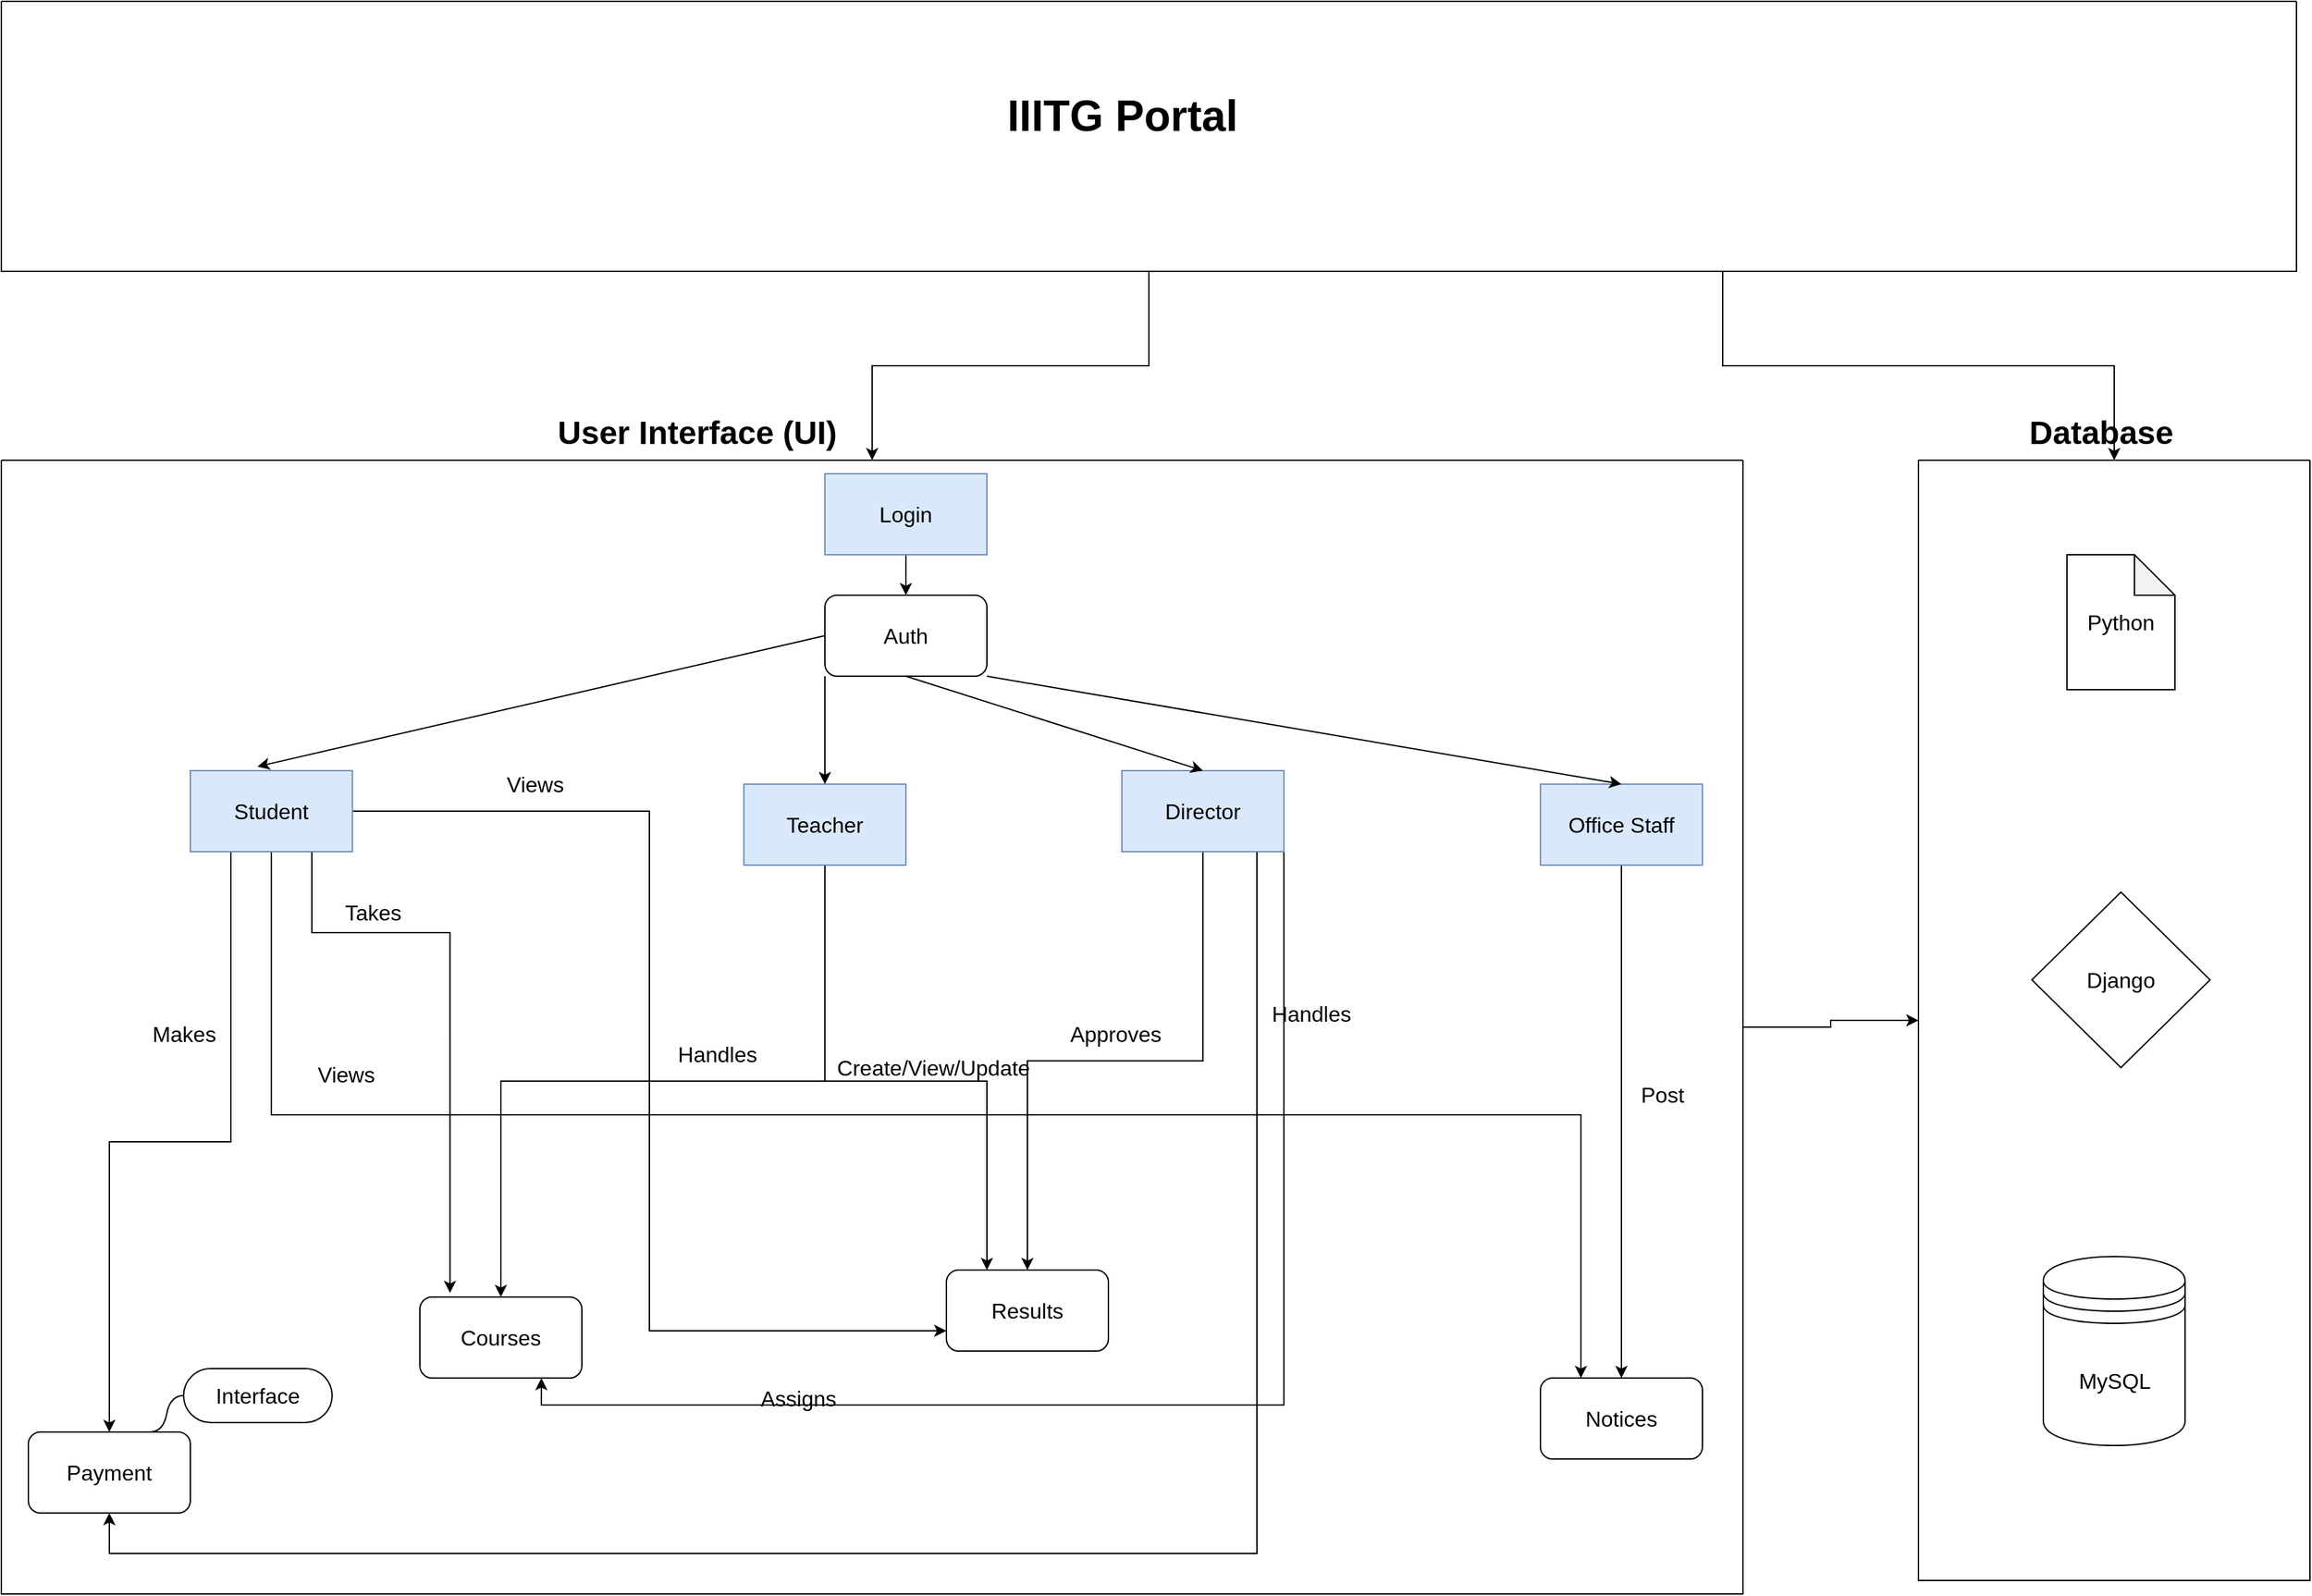 <mxfile version="20.8.16" type="github">
  <diagram name="Page-1" id="5f0bae14-7c28-e335-631c-24af17079c00">
    <mxGraphModel dx="2700" dy="1489" grid="1" gridSize="10" guides="1" tooltips="1" connect="1" arrows="1" fold="1" page="1" pageScale="1" pageWidth="1100" pageHeight="850" background="none" math="0" shadow="0">
      <root>
        <mxCell id="0" />
        <mxCell id="1" parent="0" />
        <mxCell id="IGgQg_8KnwVarghvvdzZ-70" style="edgeStyle=orthogonalEdgeStyle;rounded=0;orthogonalLoop=1;jettySize=auto;html=1;exitX=0.5;exitY=1;exitDx=0;exitDy=0;entryX=0.5;entryY=0;entryDx=0;entryDy=0;fontSize=16;" parent="1" source="IGgQg_8KnwVarghvvdzZ-7" target="IGgQg_8KnwVarghvvdzZ-11" edge="1">
          <mxGeometry relative="1" as="geometry" />
        </mxCell>
        <mxCell id="IGgQg_8KnwVarghvvdzZ-7" value="Login" style="rounded=0;whiteSpace=wrap;html=1;fontSize=16;fillColor=#dae8fc;strokeColor=#6c8ebf;" parent="1" vertex="1">
          <mxGeometry x="360" y="10" width="120" height="60" as="geometry" />
        </mxCell>
        <mxCell id="IGgQg_8KnwVarghvvdzZ-30" style="edgeStyle=orthogonalEdgeStyle;rounded=0;orthogonalLoop=1;jettySize=auto;html=1;exitX=0.75;exitY=1;exitDx=0;exitDy=0;entryX=0.186;entryY=-0.05;entryDx=0;entryDy=0;entryPerimeter=0;fontSize=16;" parent="1" source="IGgQg_8KnwVarghvvdzZ-8" target="IGgQg_8KnwVarghvvdzZ-13" edge="1">
          <mxGeometry relative="1" as="geometry">
            <Array as="points">
              <mxPoint x="-20" y="350" />
              <mxPoint x="82" y="350" />
            </Array>
          </mxGeometry>
        </mxCell>
        <mxCell id="IGgQg_8KnwVarghvvdzZ-34" style="edgeStyle=orthogonalEdgeStyle;rounded=0;orthogonalLoop=1;jettySize=auto;html=1;exitX=0.25;exitY=1;exitDx=0;exitDy=0;fontSize=16;" parent="1" source="IGgQg_8KnwVarghvvdzZ-8" target="IGgQg_8KnwVarghvvdzZ-15" edge="1">
          <mxGeometry relative="1" as="geometry" />
        </mxCell>
        <mxCell id="IGgQg_8KnwVarghvvdzZ-36" style="edgeStyle=orthogonalEdgeStyle;rounded=0;orthogonalLoop=1;jettySize=auto;html=1;exitX=0.5;exitY=1;exitDx=0;exitDy=0;entryX=0.25;entryY=0;entryDx=0;entryDy=0;fontSize=16;" parent="1" source="IGgQg_8KnwVarghvvdzZ-8" target="IGgQg_8KnwVarghvvdzZ-16" edge="1">
          <mxGeometry relative="1" as="geometry" />
        </mxCell>
        <mxCell id="IGgQg_8KnwVarghvvdzZ-47" style="edgeStyle=orthogonalEdgeStyle;rounded=0;orthogonalLoop=1;jettySize=auto;html=1;exitX=1;exitY=0.5;exitDx=0;exitDy=0;entryX=0;entryY=0.75;entryDx=0;entryDy=0;fontSize=16;" parent="1" source="IGgQg_8KnwVarghvvdzZ-8" target="IGgQg_8KnwVarghvvdzZ-14" edge="1">
          <mxGeometry relative="1" as="geometry" />
        </mxCell>
        <mxCell id="IGgQg_8KnwVarghvvdzZ-8" value="Student" style="rounded=0;whiteSpace=wrap;html=1;fontSize=16;fillColor=#dae8fc;strokeColor=#6c8ebf;" parent="1" vertex="1">
          <mxGeometry x="-110" y="230" width="120" height="60" as="geometry" />
        </mxCell>
        <mxCell id="IGgQg_8KnwVarghvvdzZ-37" style="edgeStyle=orthogonalEdgeStyle;rounded=0;orthogonalLoop=1;jettySize=auto;html=1;exitX=0.5;exitY=1;exitDx=0;exitDy=0;fontSize=16;" parent="1" source="IGgQg_8KnwVarghvvdzZ-9" target="IGgQg_8KnwVarghvvdzZ-13" edge="1">
          <mxGeometry relative="1" as="geometry" />
        </mxCell>
        <mxCell id="IGgQg_8KnwVarghvvdzZ-49" style="edgeStyle=orthogonalEdgeStyle;rounded=0;orthogonalLoop=1;jettySize=auto;html=1;exitX=0.5;exitY=1;exitDx=0;exitDy=0;entryX=0.25;entryY=0;entryDx=0;entryDy=0;fontSize=16;" parent="1" source="IGgQg_8KnwVarghvvdzZ-9" target="IGgQg_8KnwVarghvvdzZ-14" edge="1">
          <mxGeometry relative="1" as="geometry">
            <Array as="points">
              <mxPoint x="360" y="460" />
              <mxPoint x="480" y="460" />
            </Array>
          </mxGeometry>
        </mxCell>
        <mxCell id="IGgQg_8KnwVarghvvdzZ-9" value="Teacher" style="rounded=0;whiteSpace=wrap;html=1;fontSize=16;fillColor=#dae8fc;strokeColor=#6c8ebf;" parent="1" vertex="1">
          <mxGeometry x="300" y="240" width="120" height="60" as="geometry" />
        </mxCell>
        <mxCell id="IGgQg_8KnwVarghvvdzZ-39" style="edgeStyle=orthogonalEdgeStyle;rounded=0;orthogonalLoop=1;jettySize=auto;html=1;exitX=0.5;exitY=1;exitDx=0;exitDy=0;entryX=0.5;entryY=0;entryDx=0;entryDy=0;fontSize=16;" parent="1" source="IGgQg_8KnwVarghvvdzZ-10" target="IGgQg_8KnwVarghvvdzZ-14" edge="1">
          <mxGeometry relative="1" as="geometry" />
        </mxCell>
        <mxCell id="IGgQg_8KnwVarghvvdzZ-44" style="edgeStyle=orthogonalEdgeStyle;rounded=0;orthogonalLoop=1;jettySize=auto;html=1;exitX=0.75;exitY=1;exitDx=0;exitDy=0;entryX=0.5;entryY=1;entryDx=0;entryDy=0;fontSize=16;" parent="1" source="IGgQg_8KnwVarghvvdzZ-10" target="IGgQg_8KnwVarghvvdzZ-15" edge="1">
          <mxGeometry relative="1" as="geometry">
            <Array as="points">
              <mxPoint x="680" y="810" />
              <mxPoint x="-170" y="810" />
            </Array>
          </mxGeometry>
        </mxCell>
        <mxCell id="IGgQg_8KnwVarghvvdzZ-56" style="edgeStyle=orthogonalEdgeStyle;rounded=0;orthogonalLoop=1;jettySize=auto;html=1;exitX=1;exitY=1;exitDx=0;exitDy=0;entryX=0.75;entryY=1;entryDx=0;entryDy=0;fontSize=16;" parent="1" source="IGgQg_8KnwVarghvvdzZ-10" target="IGgQg_8KnwVarghvvdzZ-13" edge="1">
          <mxGeometry relative="1" as="geometry" />
        </mxCell>
        <mxCell id="IGgQg_8KnwVarghvvdzZ-10" value="Director" style="rounded=0;whiteSpace=wrap;html=1;fontSize=16;fillColor=#dae8fc;strokeColor=#6c8ebf;" parent="1" vertex="1">
          <mxGeometry x="580" y="230" width="120" height="60" as="geometry" />
        </mxCell>
        <mxCell id="IGgQg_8KnwVarghvvdzZ-11" value="Auth" style="rounded=1;whiteSpace=wrap;html=1;fontSize=16;" parent="1" vertex="1">
          <mxGeometry x="360" y="100" width="120" height="60" as="geometry" />
        </mxCell>
        <mxCell id="IGgQg_8KnwVarghvvdzZ-35" style="edgeStyle=orthogonalEdgeStyle;rounded=0;orthogonalLoop=1;jettySize=auto;html=1;exitX=0.5;exitY=1;exitDx=0;exitDy=0;entryX=0.5;entryY=0;entryDx=0;entryDy=0;fontSize=16;" parent="1" source="IGgQg_8KnwVarghvvdzZ-12" target="IGgQg_8KnwVarghvvdzZ-16" edge="1">
          <mxGeometry relative="1" as="geometry" />
        </mxCell>
        <mxCell id="IGgQg_8KnwVarghvvdzZ-12" value="Office Staff" style="rounded=0;whiteSpace=wrap;html=1;fontSize=16;fillColor=#dae8fc;strokeColor=#6c8ebf;" parent="1" vertex="1">
          <mxGeometry x="890" y="240" width="120" height="60" as="geometry" />
        </mxCell>
        <mxCell id="IGgQg_8KnwVarghvvdzZ-13" value="Courses" style="rounded=1;whiteSpace=wrap;html=1;fontSize=16;" parent="1" vertex="1">
          <mxGeometry x="60" y="620" width="120" height="60" as="geometry" />
        </mxCell>
        <mxCell id="IGgQg_8KnwVarghvvdzZ-14" value="Results" style="rounded=1;whiteSpace=wrap;html=1;fontSize=16;" parent="1" vertex="1">
          <mxGeometry x="450" y="600" width="120" height="60" as="geometry" />
        </mxCell>
        <mxCell id="IGgQg_8KnwVarghvvdzZ-15" value="Payment" style="rounded=1;whiteSpace=wrap;html=1;fontSize=16;" parent="1" vertex="1">
          <mxGeometry x="-230" y="720" width="120" height="60" as="geometry" />
        </mxCell>
        <mxCell id="IGgQg_8KnwVarghvvdzZ-16" value="Notices" style="rounded=1;whiteSpace=wrap;html=1;fontSize=16;" parent="1" vertex="1">
          <mxGeometry x="890" y="680" width="120" height="60" as="geometry" />
        </mxCell>
        <mxCell id="IGgQg_8KnwVarghvvdzZ-28" value="Views" style="text;html=1;align=center;verticalAlign=middle;resizable=0;points=[];autosize=1;strokeColor=none;fillColor=none;fontSize=16;" parent="1" vertex="1">
          <mxGeometry x="110" y="225" width="70" height="30" as="geometry" />
        </mxCell>
        <mxCell id="IGgQg_8KnwVarghvvdzZ-31" value="Takes" style="text;html=1;align=center;verticalAlign=middle;resizable=0;points=[];autosize=1;strokeColor=none;fillColor=none;fontSize=16;" parent="1" vertex="1">
          <mxGeometry x="-10" y="320" width="70" height="30" as="geometry" />
        </mxCell>
        <mxCell id="IGgQg_8KnwVarghvvdzZ-40" value="Approves" style="text;html=1;align=center;verticalAlign=middle;resizable=0;points=[];autosize=1;strokeColor=none;fillColor=none;fontSize=16;" parent="1" vertex="1">
          <mxGeometry x="530" y="410" width="90" height="30" as="geometry" />
        </mxCell>
        <mxCell id="IGgQg_8KnwVarghvvdzZ-41" value="Post" style="text;html=1;align=center;verticalAlign=middle;resizable=0;points=[];autosize=1;strokeColor=none;fillColor=none;fontSize=16;" parent="1" vertex="1">
          <mxGeometry x="950" y="455" width="60" height="30" as="geometry" />
        </mxCell>
        <mxCell id="IGgQg_8KnwVarghvvdzZ-42" value="Views" style="text;html=1;align=center;verticalAlign=middle;resizable=0;points=[];autosize=1;strokeColor=none;fillColor=none;fontSize=16;" parent="1" vertex="1">
          <mxGeometry x="-30" y="440" width="70" height="30" as="geometry" />
        </mxCell>
        <mxCell id="IGgQg_8KnwVarghvvdzZ-43" value="Makes" style="text;html=1;align=center;verticalAlign=middle;resizable=0;points=[];autosize=1;strokeColor=none;fillColor=none;fontSize=16;" parent="1" vertex="1">
          <mxGeometry x="-150" y="410" width="70" height="30" as="geometry" />
        </mxCell>
        <mxCell id="IGgQg_8KnwVarghvvdzZ-48" value="Handles" style="text;html=1;align=center;verticalAlign=middle;resizable=0;points=[];autosize=1;strokeColor=none;fillColor=none;fontSize=16;" parent="1" vertex="1">
          <mxGeometry x="680" y="395" width="80" height="30" as="geometry" />
        </mxCell>
        <mxCell id="IGgQg_8KnwVarghvvdzZ-50" value="Create/View/Update" style="text;html=1;align=center;verticalAlign=middle;resizable=0;points=[];autosize=1;strokeColor=none;fillColor=none;fontSize=16;" parent="1" vertex="1">
          <mxGeometry x="355" y="435" width="170" height="30" as="geometry" />
        </mxCell>
        <mxCell id="IGgQg_8KnwVarghvvdzZ-51" value="Handles" style="text;html=1;align=center;verticalAlign=middle;resizable=0;points=[];autosize=1;strokeColor=none;fillColor=none;fontSize=16;" parent="1" vertex="1">
          <mxGeometry x="240" y="425" width="80" height="30" as="geometry" />
        </mxCell>
        <mxCell id="IGgQg_8KnwVarghvvdzZ-57" value="Assigns" style="text;html=1;align=center;verticalAlign=middle;resizable=0;points=[];autosize=1;strokeColor=none;fillColor=none;fontSize=16;" parent="1" vertex="1">
          <mxGeometry x="300" y="680" width="80" height="30" as="geometry" />
        </mxCell>
        <mxCell id="IGgQg_8KnwVarghvvdzZ-63" value="" style="endArrow=classic;html=1;rounded=0;fontSize=16;entryX=0.414;entryY=-0.05;entryDx=0;entryDy=0;entryPerimeter=0;exitX=0;exitY=0.5;exitDx=0;exitDy=0;" parent="1" source="IGgQg_8KnwVarghvvdzZ-11" target="IGgQg_8KnwVarghvvdzZ-8" edge="1">
          <mxGeometry width="50" height="50" relative="1" as="geometry">
            <mxPoint x="20" y="130" as="sourcePoint" />
            <mxPoint x="70" y="80" as="targetPoint" />
          </mxGeometry>
        </mxCell>
        <mxCell id="IGgQg_8KnwVarghvvdzZ-64" value="" style="endArrow=classic;html=1;rounded=0;fontSize=16;exitX=0;exitY=1;exitDx=0;exitDy=0;entryX=0.5;entryY=0;entryDx=0;entryDy=0;" parent="1" source="IGgQg_8KnwVarghvvdzZ-11" target="IGgQg_8KnwVarghvvdzZ-9" edge="1">
          <mxGeometry width="50" height="50" relative="1" as="geometry">
            <mxPoint x="-30" y="120" as="sourcePoint" />
            <mxPoint x="360" y="230" as="targetPoint" />
          </mxGeometry>
        </mxCell>
        <mxCell id="IGgQg_8KnwVarghvvdzZ-65" value="" style="endArrow=classic;html=1;rounded=0;fontSize=16;entryX=0.5;entryY=0;entryDx=0;entryDy=0;exitX=0.5;exitY=1;exitDx=0;exitDy=0;" parent="1" source="IGgQg_8KnwVarghvvdzZ-11" target="IGgQg_8KnwVarghvvdzZ-10" edge="1">
          <mxGeometry width="50" height="50" relative="1" as="geometry">
            <mxPoint x="100" y="100" as="sourcePoint" />
            <mxPoint x="150" y="50" as="targetPoint" />
          </mxGeometry>
        </mxCell>
        <mxCell id="IGgQg_8KnwVarghvvdzZ-66" value="" style="endArrow=classic;html=1;rounded=0;fontSize=16;entryX=0.5;entryY=0;entryDx=0;entryDy=0;exitX=1;exitY=1;exitDx=0;exitDy=0;" parent="1" source="IGgQg_8KnwVarghvvdzZ-11" target="IGgQg_8KnwVarghvvdzZ-12" edge="1">
          <mxGeometry width="50" height="50" relative="1" as="geometry">
            <mxPoint x="120" y="110" as="sourcePoint" />
            <mxPoint x="170" y="60" as="targetPoint" />
          </mxGeometry>
        </mxCell>
        <mxCell id="IGgQg_8KnwVarghvvdzZ-67" value="Interface" style="whiteSpace=wrap;html=1;rounded=1;arcSize=50;align=center;verticalAlign=middle;strokeWidth=1;autosize=1;spacing=4;treeFolding=1;treeMoving=1;newEdgeStyle={&quot;edgeStyle&quot;:&quot;entityRelationEdgeStyle&quot;,&quot;startArrow&quot;:&quot;none&quot;,&quot;endArrow&quot;:&quot;none&quot;,&quot;segment&quot;:10,&quot;curved&quot;:1,&quot;sourcePerimeterSpacing&quot;:0,&quot;targetPerimeterSpacing&quot;:0};fontSize=16;" parent="1" vertex="1">
          <mxGeometry x="-115" y="673" width="110" height="40" as="geometry" />
        </mxCell>
        <mxCell id="IGgQg_8KnwVarghvvdzZ-68" value="" style="edgeStyle=entityRelationEdgeStyle;startArrow=none;endArrow=none;segment=10;curved=1;sourcePerimeterSpacing=0;targetPerimeterSpacing=0;rounded=0;fontSize=16;" parent="1" target="IGgQg_8KnwVarghvvdzZ-67" edge="1">
          <mxGeometry relative="1" as="geometry">
            <mxPoint x="-140" y="720" as="sourcePoint" />
          </mxGeometry>
        </mxCell>
        <mxCell id="IGgQg_8KnwVarghvvdzZ-94" style="edgeStyle=orthogonalEdgeStyle;rounded=0;orthogonalLoop=1;jettySize=auto;html=1;exitX=1;exitY=0.5;exitDx=0;exitDy=0;entryX=0;entryY=0.5;entryDx=0;entryDy=0;fontSize=16;" parent="1" source="IGgQg_8KnwVarghvvdzZ-72" target="IGgQg_8KnwVarghvvdzZ-85" edge="1">
          <mxGeometry relative="1" as="geometry" />
        </mxCell>
        <mxCell id="IGgQg_8KnwVarghvvdzZ-72" value="" style="swimlane;startSize=0;fontSize=16;" parent="1" vertex="1">
          <mxGeometry x="-250" width="1290" height="840" as="geometry" />
        </mxCell>
        <mxCell id="IGgQg_8KnwVarghvvdzZ-85" value="" style="swimlane;startSize=0;fontSize=16;" parent="1" vertex="1">
          <mxGeometry x="1170" width="290" height="830" as="geometry" />
        </mxCell>
        <mxCell id="IGgQg_8KnwVarghvvdzZ-87" value="MySQL" style="shape=datastore;whiteSpace=wrap;html=1;fontSize=16;" parent="IGgQg_8KnwVarghvvdzZ-85" vertex="1">
          <mxGeometry x="92.5" y="590" width="105" height="140" as="geometry" />
        </mxCell>
        <mxCell id="IGgQg_8KnwVarghvvdzZ-88" value="Python" style="shape=note;whiteSpace=wrap;html=1;backgroundOutline=1;darkOpacity=0.05;fontSize=16;" parent="IGgQg_8KnwVarghvvdzZ-85" vertex="1">
          <mxGeometry x="110" y="70" width="80" height="100" as="geometry" />
        </mxCell>
        <mxCell id="IGgQg_8KnwVarghvvdzZ-89" value="Django" style="rhombus;whiteSpace=wrap;html=1;fontSize=16;" parent="IGgQg_8KnwVarghvvdzZ-85" vertex="1">
          <mxGeometry x="84" y="320" width="132" height="130" as="geometry" />
        </mxCell>
        <mxCell id="IGgQg_8KnwVarghvvdzZ-92" style="edgeStyle=orthogonalEdgeStyle;rounded=0;orthogonalLoop=1;jettySize=auto;html=1;exitX=0.5;exitY=1;exitDx=0;exitDy=0;fontSize=16;" parent="1" source="IGgQg_8KnwVarghvvdzZ-90" target="IGgQg_8KnwVarghvvdzZ-72" edge="1">
          <mxGeometry relative="1" as="geometry" />
        </mxCell>
        <mxCell id="IGgQg_8KnwVarghvvdzZ-93" style="edgeStyle=orthogonalEdgeStyle;rounded=0;orthogonalLoop=1;jettySize=auto;html=1;exitX=0.75;exitY=1;exitDx=0;exitDy=0;entryX=0.5;entryY=0;entryDx=0;entryDy=0;fontSize=16;" parent="1" source="IGgQg_8KnwVarghvvdzZ-90" target="IGgQg_8KnwVarghvvdzZ-85" edge="1">
          <mxGeometry relative="1" as="geometry" />
        </mxCell>
        <mxCell id="IGgQg_8KnwVarghvvdzZ-90" value="" style="swimlane;startSize=0;fontSize=16;" parent="1" vertex="1">
          <mxGeometry x="-250" y="-340" width="1700" height="200" as="geometry" />
        </mxCell>
        <mxCell id="IGgQg_8KnwVarghvvdzZ-96" value="&lt;h1&gt;IIITG Portal&lt;/h1&gt;" style="text;html=1;align=center;verticalAlign=middle;resizable=0;points=[];autosize=1;strokeColor=none;fillColor=none;fontSize=16;" parent="IGgQg_8KnwVarghvvdzZ-90" vertex="1">
          <mxGeometry x="735" y="40" width="190" height="90" as="geometry" />
        </mxCell>
        <mxCell id="IGgQg_8KnwVarghvvdzZ-97" value="&lt;h2&gt;User Interface (UI)&lt;/h2&gt;" style="text;html=1;align=center;verticalAlign=middle;resizable=0;points=[];autosize=1;strokeColor=none;fillColor=none;fontSize=16;" parent="1" vertex="1">
          <mxGeometry x="150" y="-60" width="230" height="80" as="geometry" />
        </mxCell>
        <mxCell id="IGgQg_8KnwVarghvvdzZ-98" value="&lt;h2&gt;Database&lt;/h2&gt;" style="text;html=1;align=center;verticalAlign=middle;resizable=0;points=[];autosize=1;strokeColor=none;fillColor=none;fontSize=16;" parent="1" vertex="1">
          <mxGeometry x="1240" y="-60" width="130" height="80" as="geometry" />
        </mxCell>
      </root>
    </mxGraphModel>
  </diagram>
</mxfile>

